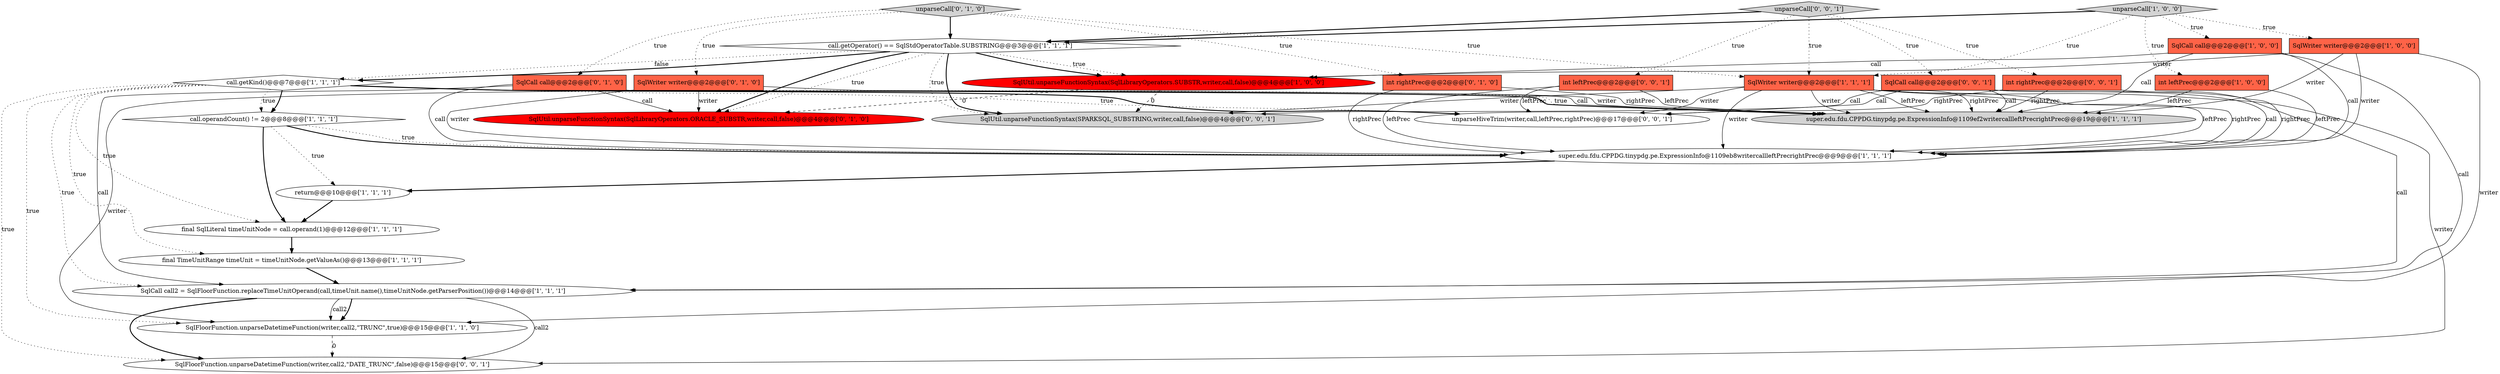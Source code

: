 digraph {
20 [style = filled, label = "SqlUtil.unparseFunctionSyntax(SqlLibraryOperators.ORACLE_SUBSTR,writer,call,false)@@@4@@@['0', '1', '0']", fillcolor = red, shape = ellipse image = "AAA1AAABBB2BBB"];
4 [style = filled, label = "call.getOperator() == SqlStdOperatorTable.SUBSTRING@@@3@@@['1', '1', '1']", fillcolor = white, shape = diamond image = "AAA0AAABBB1BBB"];
5 [style = filled, label = "SqlWriter writer@@@2@@@['1', '0', '0']", fillcolor = tomato, shape = box image = "AAA0AAABBB1BBB"];
22 [style = filled, label = "SqlUtil.unparseFunctionSyntax(SPARKSQL_SUBSTRING,writer,call,false)@@@4@@@['0', '0', '1']", fillcolor = lightgray, shape = ellipse image = "AAA0AAABBB3BBB"];
8 [style = filled, label = "final SqlLiteral timeUnitNode = call.operand(1)@@@12@@@['1', '1', '1']", fillcolor = white, shape = ellipse image = "AAA0AAABBB1BBB"];
0 [style = filled, label = "int leftPrec@@@2@@@['1', '0', '0']", fillcolor = tomato, shape = box image = "AAA0AAABBB1BBB"];
27 [style = filled, label = "unparseHiveTrim(writer,call,leftPrec,rightPrec)@@@17@@@['0', '0', '1']", fillcolor = white, shape = ellipse image = "AAA0AAABBB3BBB"];
10 [style = filled, label = "unparseCall['1', '0', '0']", fillcolor = lightgray, shape = diamond image = "AAA0AAABBB1BBB"];
25 [style = filled, label = "int leftPrec@@@2@@@['0', '0', '1']", fillcolor = tomato, shape = box image = "AAA0AAABBB3BBB"];
1 [style = filled, label = "SqlCall call2 = SqlFloorFunction.replaceTimeUnitOperand(call,timeUnit.name(),timeUnitNode.getParserPosition())@@@14@@@['1', '1', '1']", fillcolor = white, shape = ellipse image = "AAA0AAABBB1BBB"];
24 [style = filled, label = "SqlCall call@@@2@@@['0', '0', '1']", fillcolor = tomato, shape = box image = "AAA0AAABBB3BBB"];
13 [style = filled, label = "SqlUtil.unparseFunctionSyntax(SqlLibraryOperators.SUBSTR,writer,call,false)@@@4@@@['1', '0', '0']", fillcolor = red, shape = ellipse image = "AAA1AAABBB1BBB"];
23 [style = filled, label = "unparseCall['0', '0', '1']", fillcolor = lightgray, shape = diamond image = "AAA0AAABBB3BBB"];
3 [style = filled, label = "SqlCall call@@@2@@@['1', '0', '0']", fillcolor = tomato, shape = box image = "AAA0AAABBB1BBB"];
17 [style = filled, label = "unparseCall['0', '1', '0']", fillcolor = lightgray, shape = diamond image = "AAA0AAABBB2BBB"];
2 [style = filled, label = "final TimeUnitRange timeUnit = timeUnitNode.getValueAs()@@@13@@@['1', '1', '1']", fillcolor = white, shape = ellipse image = "AAA0AAABBB1BBB"];
21 [style = filled, label = "int rightPrec@@@2@@@['0', '0', '1']", fillcolor = tomato, shape = box image = "AAA0AAABBB3BBB"];
26 [style = filled, label = "SqlFloorFunction.unparseDatetimeFunction(writer,call2,\"DATE_TRUNC\",false)@@@15@@@['0', '0', '1']", fillcolor = white, shape = ellipse image = "AAA0AAABBB3BBB"];
12 [style = filled, label = "SqlFloorFunction.unparseDatetimeFunction(writer,call2,\"TRUNC\",true)@@@15@@@['1', '1', '0']", fillcolor = white, shape = ellipse image = "AAA0AAABBB1BBB"];
7 [style = filled, label = "return@@@10@@@['1', '1', '1']", fillcolor = white, shape = ellipse image = "AAA0AAABBB1BBB"];
18 [style = filled, label = "SqlCall call@@@2@@@['0', '1', '0']", fillcolor = tomato, shape = box image = "AAA0AAABBB2BBB"];
11 [style = filled, label = "super.edu.fdu.CPPDG.tinypdg.pe.ExpressionInfo@1109ef2writercallleftPrecrightPrec@@@19@@@['1', '1', '1']", fillcolor = lightgray, shape = ellipse image = "AAA0AAABBB1BBB"];
6 [style = filled, label = "call.operandCount() != 2@@@8@@@['1', '1', '1']", fillcolor = white, shape = diamond image = "AAA0AAABBB1BBB"];
19 [style = filled, label = "int rightPrec@@@2@@@['0', '1', '0']", fillcolor = tomato, shape = box image = "AAA0AAABBB2BBB"];
15 [style = filled, label = "call.getKind()@@@7@@@['1', '1', '1']", fillcolor = white, shape = diamond image = "AAA0AAABBB1BBB"];
14 [style = filled, label = "SqlWriter writer@@@2@@@['1', '1', '1']", fillcolor = tomato, shape = box image = "AAA0AAABBB1BBB"];
16 [style = filled, label = "SqlWriter writer@@@2@@@['0', '1', '0']", fillcolor = tomato, shape = box image = "AAA0AAABBB2BBB"];
9 [style = filled, label = "super.edu.fdu.CPPDG.tinypdg.pe.ExpressionInfo@1109eb8writercallleftPrecrightPrec@@@9@@@['1', '1', '1']", fillcolor = white, shape = ellipse image = "AAA0AAABBB1BBB"];
18->9 [style = solid, label="call"];
24->9 [style = solid, label="call"];
14->9 [style = solid, label="leftPrec"];
13->20 [style = dashed, label="0"];
4->15 [style = bold, label=""];
18->20 [style = solid, label="call"];
17->14 [style = dotted, label="true"];
10->3 [style = dotted, label="true"];
9->7 [style = bold, label=""];
7->8 [style = bold, label=""];
12->26 [style = dashed, label="0"];
1->12 [style = solid, label="call2"];
14->11 [style = solid, label="writer"];
15->8 [style = dotted, label="true"];
15->11 [style = bold, label=""];
1->12 [style = bold, label=""];
16->20 [style = solid, label="writer"];
24->22 [style = solid, label="call"];
21->11 [style = solid, label="rightPrec"];
15->26 [style = dotted, label="true"];
3->13 [style = solid, label="call"];
14->11 [style = solid, label="leftPrec"];
21->27 [style = solid, label="rightPrec"];
24->11 [style = solid, label="call"];
15->2 [style = dotted, label="true"];
23->21 [style = dotted, label="true"];
3->11 [style = solid, label="call"];
4->15 [style = dotted, label="false"];
15->27 [style = dotted, label="true"];
17->16 [style = dotted, label="true"];
14->27 [style = solid, label="writer"];
4->13 [style = dotted, label="true"];
23->14 [style = dotted, label="true"];
4->22 [style = dotted, label="true"];
6->7 [style = dotted, label="true"];
15->12 [style = dotted, label="true"];
10->0 [style = dotted, label="true"];
25->9 [style = solid, label="leftPrec"];
23->24 [style = dotted, label="true"];
4->22 [style = bold, label=""];
5->12 [style = solid, label="writer"];
21->9 [style = solid, label="rightPrec"];
17->18 [style = dotted, label="true"];
2->1 [style = bold, label=""];
14->9 [style = solid, label="rightPrec"];
4->13 [style = bold, label=""];
18->11 [style = solid, label="call"];
8->2 [style = bold, label=""];
6->9 [style = dotted, label="true"];
5->13 [style = solid, label="writer"];
3->1 [style = solid, label="call"];
17->19 [style = dotted, label="true"];
15->11 [style = dotted, label="true"];
4->20 [style = bold, label=""];
14->9 [style = solid, label="writer"];
14->26 [style = solid, label="writer"];
19->11 [style = solid, label="rightPrec"];
23->25 [style = dotted, label="true"];
17->4 [style = bold, label=""];
14->11 [style = solid, label="rightPrec"];
24->27 [style = solid, label="call"];
18->1 [style = solid, label="call"];
0->9 [style = solid, label="leftPrec"];
19->9 [style = solid, label="rightPrec"];
4->20 [style = dotted, label="true"];
23->4 [style = bold, label=""];
14->22 [style = solid, label="writer"];
15->6 [style = bold, label=""];
0->11 [style = solid, label="leftPrec"];
16->11 [style = solid, label="writer"];
16->9 [style = solid, label="writer"];
1->26 [style = solid, label="call2"];
10->5 [style = dotted, label="true"];
1->26 [style = bold, label=""];
10->14 [style = dotted, label="true"];
24->1 [style = solid, label="call"];
16->12 [style = solid, label="writer"];
3->9 [style = solid, label="call"];
15->1 [style = dotted, label="true"];
25->27 [style = solid, label="leftPrec"];
15->6 [style = dotted, label="true"];
6->8 [style = bold, label=""];
10->4 [style = bold, label=""];
5->9 [style = solid, label="writer"];
25->11 [style = solid, label="leftPrec"];
5->11 [style = solid, label="writer"];
6->9 [style = bold, label=""];
15->27 [style = bold, label=""];
13->22 [style = dashed, label="0"];
}

